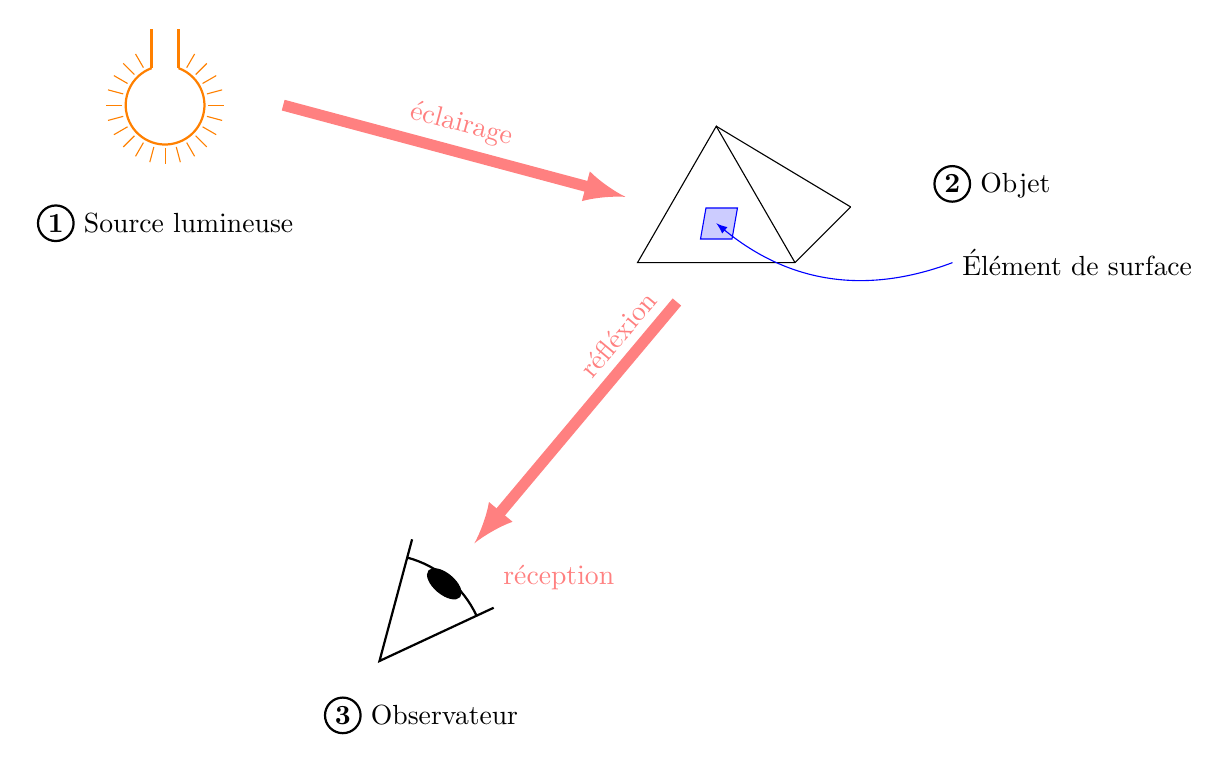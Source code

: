 ﻿\begin{tikzpicture}[scale=1]

% Ampoule
\begin{scope}[scale=0.5]
    \foreach \a in {60,45,...,-240}{
      \draw[orange] (\a:1.1) -- (\a:1.5);
    }

    \draw[thick, orange, fill=white] (110-360:1) arc (110-360:70:1);
    \draw[thick, orange] (70:1) -- ++(0,1);
    \draw[thick, orange] (110-360:1) -- ++(0,1);
\end{scope}

% Pyramide
\begin{scope}[shift={(8,-2)},scale=2]
\draw (0,0) -- ++(-1,0) -- +(60:1) -- +(0:1);
\draw (0,0) -- ++(45:0.5);
\draw (45:0.5) -- (120:1);

\draw[blue, fill=blue!20] (-0.6,0.15) -- ++(80:0.2) -- ++(0.2,0) -- ++(-100:0.2) -- +(-0.2,0) -- cycle;


\end{scope}

% Oeil
% eye from Izaak Neutelings https://tikz.net/hyperbola/
\def\le{0.8}  % eye size eye
\def\ange{25} % eye opening angle
\def\lb{1.2}  % outgoing beam length
\def\ang{230} % outgoing beam scattering
\begin{scope}[shift={(5.5,-3.75)},scale=2,shift={(\ang:\lb+1.2*\le)},rotate=\ang+180]
  \draw[thick] (\ange:\le) -- (0,0) -- (-\ange:\le);
  \draw[thick] (\ange:0.85*\le) arc(\ange:-\ange:0.85*\le);
  %\draw[fill,brown] (0.75*\le,0) ellipse ({0.10*\le} and {0.21*\le});
  \draw[fill] (0.8*\le,0) ellipse ({0.08*\le} and {0.16*\le});
\end{scope}

% Texte
\newcommand*\circled[1]{\tikz[baseline=(char.base)]{
            \node[shape=circle,draw,thick,inner sep=1.5pt] (char) {\bf #1};}}

\node at (0,-1.5) {\circled{1} Source lumineuse};
\node at (10.5,-1) {\circled{2} Objet};
\draw[<-,>=latex,blue] (7,-1.5) to[bend right] (10,-2) node[right,black]{Élément de surface};
\node at (3.25,-7.75) {\circled{3} Observateur};

\draw[->,>=latex,red!50,line width=4pt,sloped] (1.5,0) -- ++(-15:4.5) node[midway,above] {éclairage};
\draw[->,>=latex,red!50,line width=4pt,sloped] (6.5,-2.5) -- ++(-130:4) node[pos=0.2,above] {réfléxion};

\node[red!50] at (5,-6) {réception};

\end{tikzpicture}
